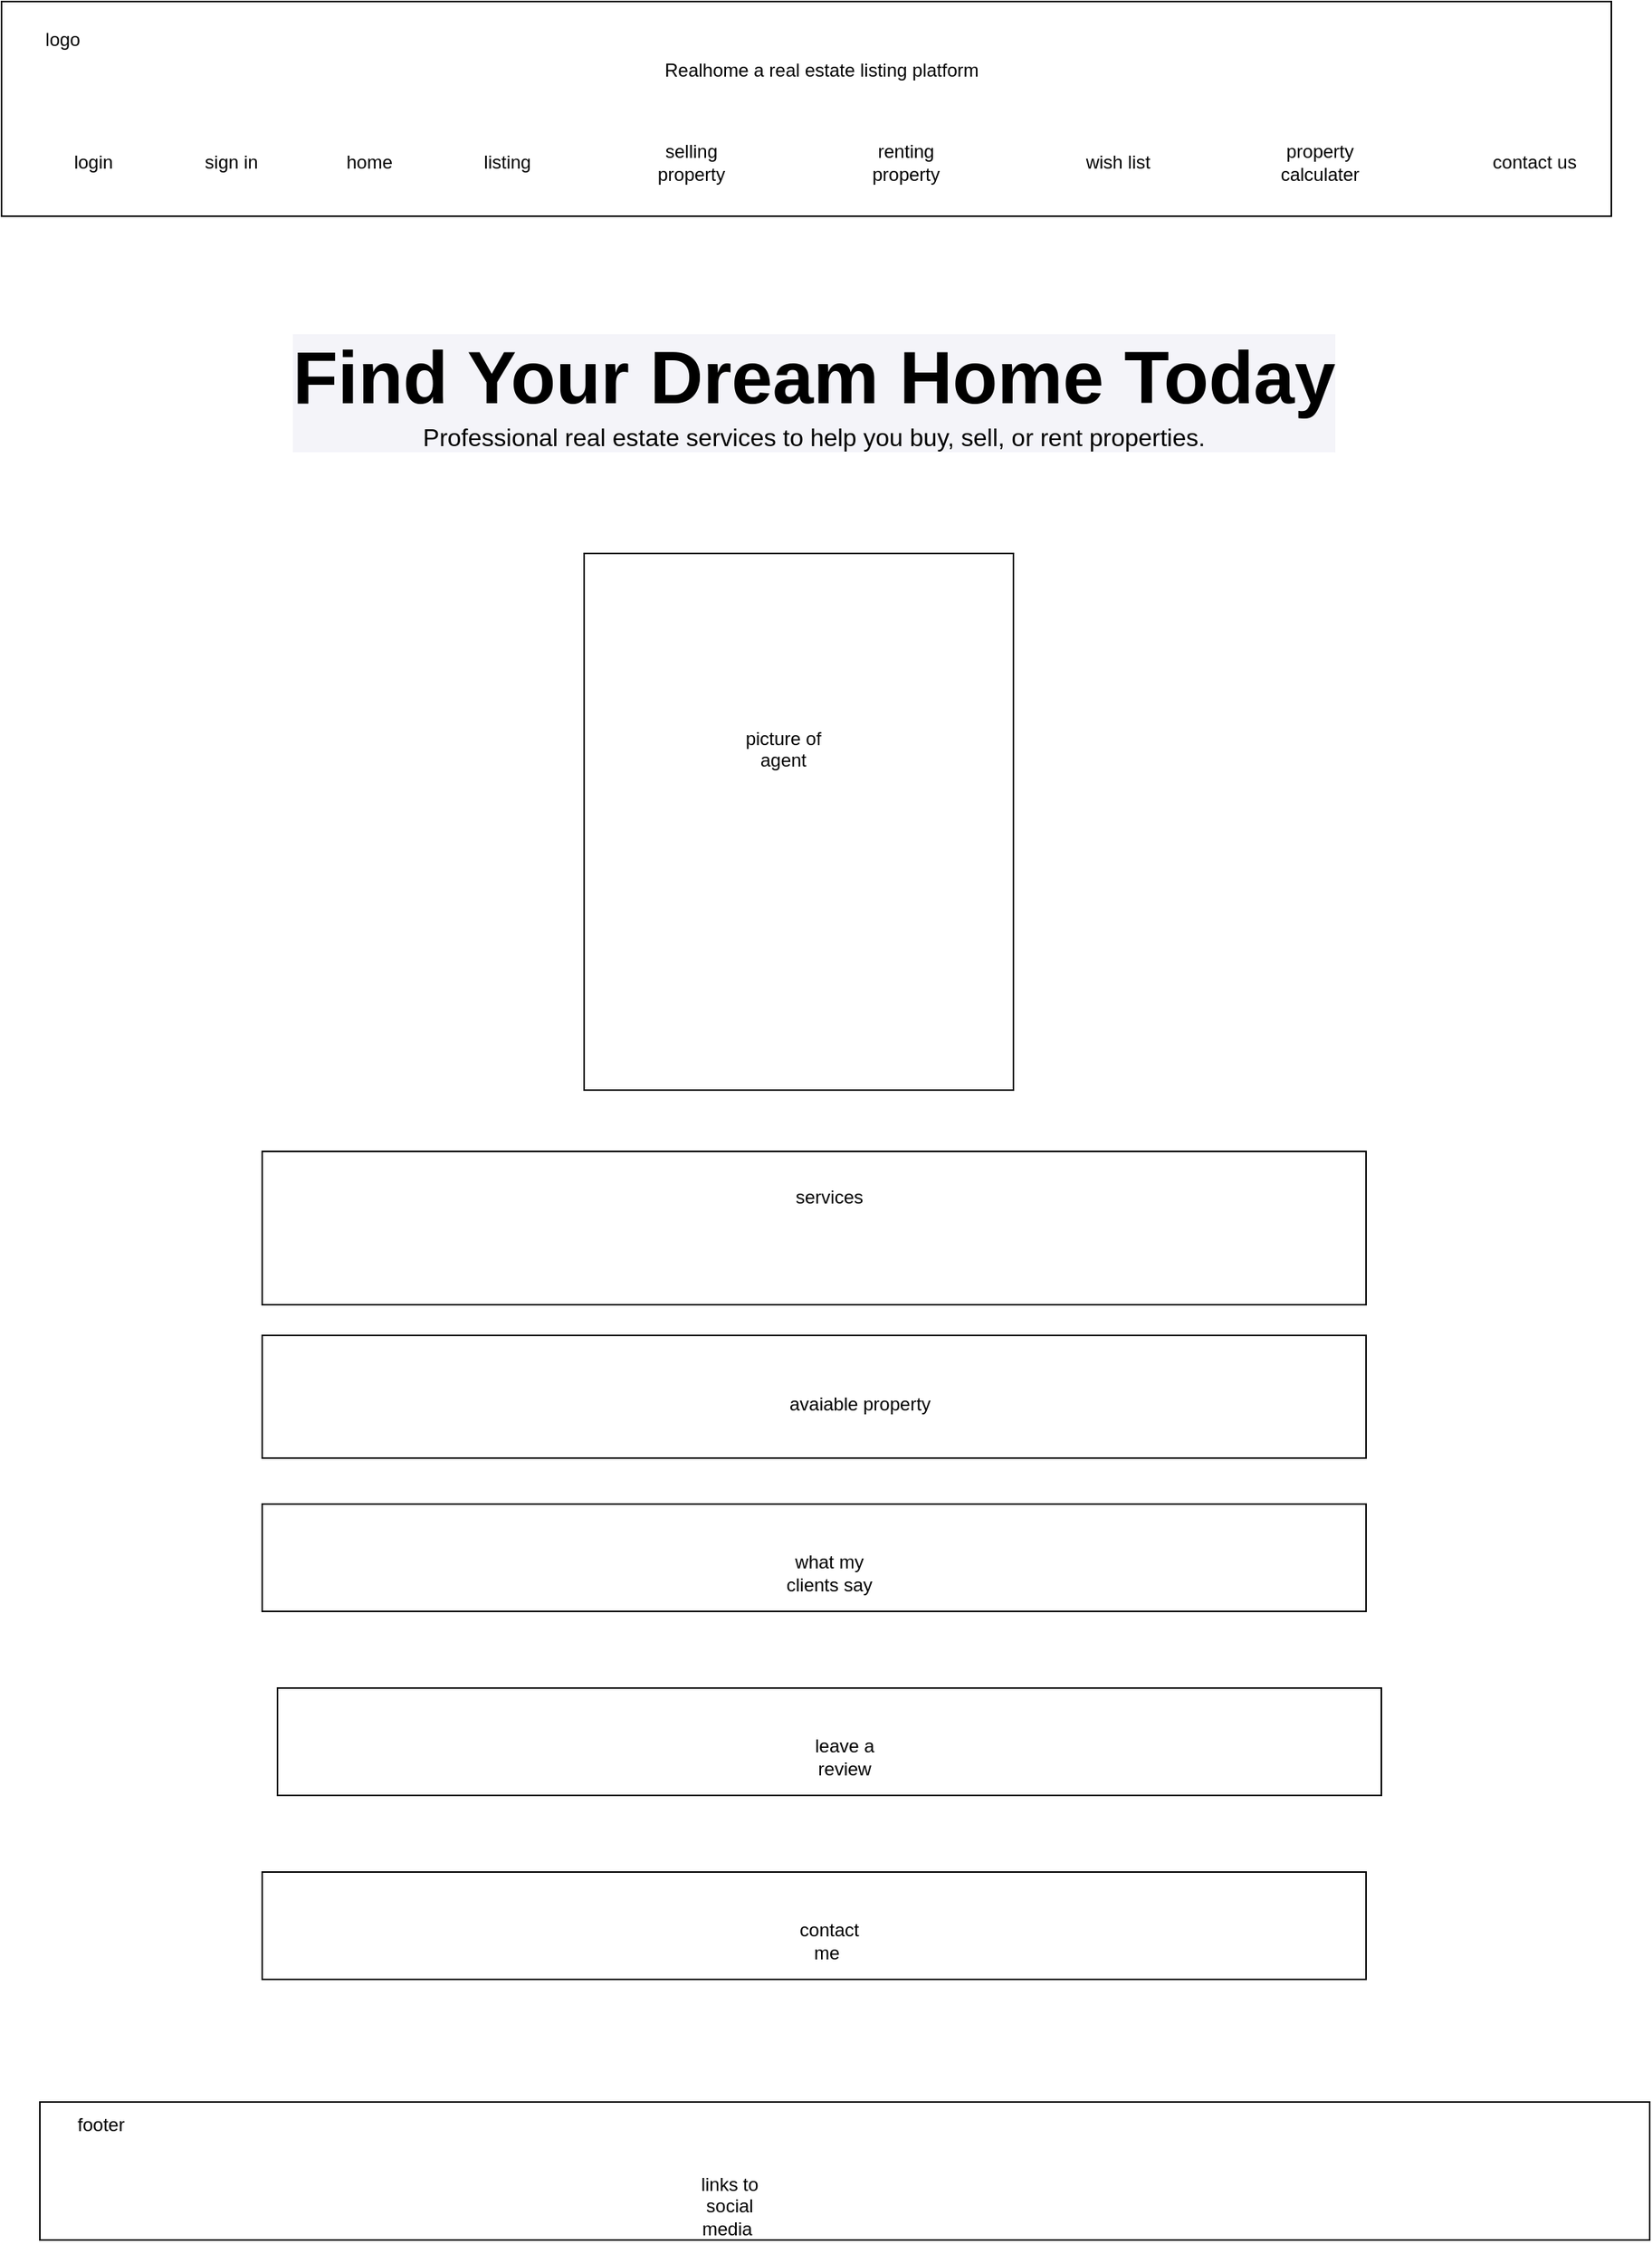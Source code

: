 <mxfile version="24.7.17">
  <diagram name="Page-1" id="LNCCDtigtZWvsQiNLlG0">
    <mxGraphModel dx="2240" dy="1048" grid="1" gridSize="10" guides="1" tooltips="1" connect="1" arrows="1" fold="1" page="1" pageScale="1" pageWidth="827" pageHeight="1169" math="0" shadow="0">
      <root>
        <mxCell id="0" />
        <mxCell id="1" parent="0" />
        <mxCell id="NTerbdWATrHDv0i-hZzJ-1" value="" style="rounded=0;whiteSpace=wrap;html=1;" vertex="1" parent="1">
          <mxGeometry x="90" y="40" width="1050" height="140" as="geometry" />
        </mxCell>
        <mxCell id="NTerbdWATrHDv0i-hZzJ-2" value="logo" style="text;html=1;align=center;verticalAlign=middle;whiteSpace=wrap;rounded=0;" vertex="1" parent="1">
          <mxGeometry x="100" y="50" width="60" height="30" as="geometry" />
        </mxCell>
        <mxCell id="NTerbdWATrHDv0i-hZzJ-3" value="login&lt;span style=&quot;color: rgba(0, 0, 0, 0); font-family: monospace; font-size: 0px; text-align: start; text-wrap: nowrap;&quot;&gt;%3CmxGraphModel%3E%3Croot%3E%3CmxCell%20id%3D%220%22%2F%3E%3CmxCell%20id%3D%221%22%20parent%3D%220%22%2F%3E%3CmxCell%20id%3D%222%22%20value%3D%22logo%22%20style%3D%22text%3Bhtml%3D1%3Balign%3Dcenter%3BverticalAlign%3Dmiddle%3BwhiteSpace%3Dwrap%3Brounded%3D0%3B%22%20vertex%3D%221%22%20parent%3D%221%22%3E%3CmxGeometry%20x%3D%22100%22%20y%3D%2250%22%20width%3D%2260%22%20height%3D%2230%22%20as%3D%22geometry%22%2F%3E%3C%2FmxCell%3E%3C%2Froot%3E%3C%2FmxGraphModel%3E&lt;/span&gt;&lt;span style=&quot;color: rgba(0, 0, 0, 0); font-family: monospace; font-size: 0px; text-align: start; text-wrap: nowrap;&quot;&gt;%3CmxGraphModel%3E%3Croot%3E%3CmxCell%20id%3D%220%22%2F%3E%3CmxCell%20id%3D%221%22%20parent%3D%220%22%2F%3E%3CmxCell%20id%3D%222%22%20value%3D%22logo%22%20style%3D%22text%3Bhtml%3D1%3Balign%3Dcenter%3BverticalAlign%3Dmiddle%3BwhiteSpace%3Dwrap%3Brounded%3D0%3B%22%20vertex%3D%221%22%20parent%3D%221%22%3E%3CmxGeometry%20x%3D%22100%22%20y%3D%2250%22%20width%3D%2260%22%20height%3D%2230%22%20as%3D%22geometry%22%2F%3E%3C%2FmxCell%3E%3C%2Froot%3E%3C%2FmxGraphModel%3E&lt;/span&gt;" style="text;html=1;align=center;verticalAlign=middle;whiteSpace=wrap;rounded=0;" vertex="1" parent="1">
          <mxGeometry x="120" y="130" width="60" height="30" as="geometry" />
        </mxCell>
        <mxCell id="NTerbdWATrHDv0i-hZzJ-4" value="sign in" style="text;html=1;align=center;verticalAlign=middle;whiteSpace=wrap;rounded=0;" vertex="1" parent="1">
          <mxGeometry x="210" y="130" width="60" height="30" as="geometry" />
        </mxCell>
        <mxCell id="NTerbdWATrHDv0i-hZzJ-5" value="home" style="text;html=1;align=center;verticalAlign=middle;whiteSpace=wrap;rounded=0;" vertex="1" parent="1">
          <mxGeometry x="300" y="130" width="60" height="30" as="geometry" />
        </mxCell>
        <mxCell id="NTerbdWATrHDv0i-hZzJ-6" value="listing" style="text;html=1;align=center;verticalAlign=middle;whiteSpace=wrap;rounded=0;" vertex="1" parent="1">
          <mxGeometry x="390" y="130" width="60" height="30" as="geometry" />
        </mxCell>
        <mxCell id="NTerbdWATrHDv0i-hZzJ-7" value="selling property" style="text;html=1;align=center;verticalAlign=middle;whiteSpace=wrap;rounded=0;" vertex="1" parent="1">
          <mxGeometry x="510" y="130" width="60" height="30" as="geometry" />
        </mxCell>
        <mxCell id="NTerbdWATrHDv0i-hZzJ-8" value="renting property" style="text;html=1;align=center;verticalAlign=middle;whiteSpace=wrap;rounded=0;" vertex="1" parent="1">
          <mxGeometry x="650" y="130" width="60" height="30" as="geometry" />
        </mxCell>
        <mxCell id="NTerbdWATrHDv0i-hZzJ-9" value="wish list&amp;nbsp;" style="text;html=1;align=center;verticalAlign=middle;whiteSpace=wrap;rounded=0;" vertex="1" parent="1">
          <mxGeometry x="790" y="130" width="60" height="30" as="geometry" />
        </mxCell>
        <mxCell id="NTerbdWATrHDv0i-hZzJ-10" value="property calculater" style="text;html=1;align=center;verticalAlign=middle;whiteSpace=wrap;rounded=0;" vertex="1" parent="1">
          <mxGeometry x="920" y="130" width="60" height="30" as="geometry" />
        </mxCell>
        <mxCell id="NTerbdWATrHDv0i-hZzJ-11" value="contact us" style="text;html=1;align=center;verticalAlign=middle;whiteSpace=wrap;rounded=0;" vertex="1" parent="1">
          <mxGeometry x="1060" y="130" width="60" height="30" as="geometry" />
        </mxCell>
        <mxCell id="NTerbdWATrHDv0i-hZzJ-12" value="Realhome a real estate listing platform" style="text;html=1;align=center;verticalAlign=middle;whiteSpace=wrap;rounded=0;" vertex="1" parent="1">
          <mxGeometry x="310" y="60" width="630" height="50" as="geometry" />
        </mxCell>
        <mxCell id="NTerbdWATrHDv0i-hZzJ-13" value="" style="rounded=0;whiteSpace=wrap;html=1;" vertex="1" parent="1">
          <mxGeometry x="115" y="1410" width="1050" height="90" as="geometry" />
        </mxCell>
        <mxCell id="NTerbdWATrHDv0i-hZzJ-14" value="footer" style="text;html=1;align=center;verticalAlign=middle;whiteSpace=wrap;rounded=0;" vertex="1" parent="1">
          <mxGeometry x="125" y="1410" width="60" height="30" as="geometry" />
        </mxCell>
        <mxCell id="NTerbdWATrHDv0i-hZzJ-15" value="links to social media&amp;nbsp;&lt;div&gt;&lt;br&gt;&lt;/div&gt;" style="text;html=1;align=center;verticalAlign=middle;whiteSpace=wrap;rounded=0;" vertex="1" parent="1">
          <mxGeometry x="535" y="1470" width="60" height="30" as="geometry" />
        </mxCell>
        <mxCell id="NTerbdWATrHDv0i-hZzJ-28" value="" style="rounded=0;whiteSpace=wrap;html=1;" vertex="1" parent="1">
          <mxGeometry x="470" y="400" width="280" height="350" as="geometry" />
        </mxCell>
        <mxCell id="NTerbdWATrHDv0i-hZzJ-36" value="&lt;h1 style=&quot;margin: 0px; padding: 0px; box-sizing: border-box; font-size: 3rem; font-family: Arial, sans-serif; background-color: rgb(244, 244, 249);&quot;&gt;Find Your Dream Home Today&lt;/h1&gt;&lt;p style=&quot;margin: 0px; padding: 0px; box-sizing: border-box; font-family: Arial, sans-serif; font-size: medium; background-color: rgb(244, 244, 249);&quot;&gt;Professional real estate services to help you buy, sell, or rent properties.&lt;/p&gt;" style="text;html=1;align=center;verticalAlign=middle;whiteSpace=wrap;rounded=0;" vertex="1" parent="1">
          <mxGeometry x="130" y="230" width="980" height="130" as="geometry" />
        </mxCell>
        <mxCell id="NTerbdWATrHDv0i-hZzJ-37" value="picture of agent&lt;div&gt;&lt;br&gt;&lt;/div&gt;" style="text;html=1;align=center;verticalAlign=middle;whiteSpace=wrap;rounded=0;" vertex="1" parent="1">
          <mxGeometry x="570" y="520" width="60" height="30" as="geometry" />
        </mxCell>
        <mxCell id="NTerbdWATrHDv0i-hZzJ-39" value="" style="rounded=0;whiteSpace=wrap;html=1;" vertex="1" parent="1">
          <mxGeometry x="260" y="790" width="720" height="100" as="geometry" />
        </mxCell>
        <mxCell id="NTerbdWATrHDv0i-hZzJ-40" value="services" style="text;html=1;align=center;verticalAlign=middle;whiteSpace=wrap;rounded=0;" vertex="1" parent="1">
          <mxGeometry x="580" y="810" width="100" height="20" as="geometry" />
        </mxCell>
        <mxCell id="NTerbdWATrHDv0i-hZzJ-41" value="" style="rounded=0;whiteSpace=wrap;html=1;" vertex="1" parent="1">
          <mxGeometry x="260" y="910" width="720" height="80" as="geometry" />
        </mxCell>
        <mxCell id="NTerbdWATrHDv0i-hZzJ-42" value="avaiable property" style="text;html=1;align=center;verticalAlign=middle;whiteSpace=wrap;rounded=0;" vertex="1" parent="1">
          <mxGeometry x="600" y="940" width="100" height="30" as="geometry" />
        </mxCell>
        <mxCell id="NTerbdWATrHDv0i-hZzJ-43" value="" style="rounded=0;whiteSpace=wrap;html=1;" vertex="1" parent="1">
          <mxGeometry x="260" y="1020" width="720" height="70" as="geometry" />
        </mxCell>
        <mxCell id="NTerbdWATrHDv0i-hZzJ-44" value="what my clients say" style="text;html=1;align=center;verticalAlign=middle;whiteSpace=wrap;rounded=0;" vertex="1" parent="1">
          <mxGeometry x="600" y="1050" width="60" height="30" as="geometry" />
        </mxCell>
        <mxCell id="NTerbdWATrHDv0i-hZzJ-45" value="" style="rounded=0;whiteSpace=wrap;html=1;" vertex="1" parent="1">
          <mxGeometry x="270" y="1140" width="720" height="70" as="geometry" />
        </mxCell>
        <mxCell id="NTerbdWATrHDv0i-hZzJ-46" value="leave a review" style="text;html=1;align=center;verticalAlign=middle;whiteSpace=wrap;rounded=0;" vertex="1" parent="1">
          <mxGeometry x="610" y="1170" width="60" height="30" as="geometry" />
        </mxCell>
        <mxCell id="NTerbdWATrHDv0i-hZzJ-47" value="" style="rounded=0;whiteSpace=wrap;html=1;" vertex="1" parent="1">
          <mxGeometry x="260" y="1260" width="720" height="70" as="geometry" />
        </mxCell>
        <mxCell id="NTerbdWATrHDv0i-hZzJ-48" value="contact me&amp;nbsp;" style="text;html=1;align=center;verticalAlign=middle;whiteSpace=wrap;rounded=0;" vertex="1" parent="1">
          <mxGeometry x="600" y="1290" width="60" height="30" as="geometry" />
        </mxCell>
      </root>
    </mxGraphModel>
  </diagram>
</mxfile>
